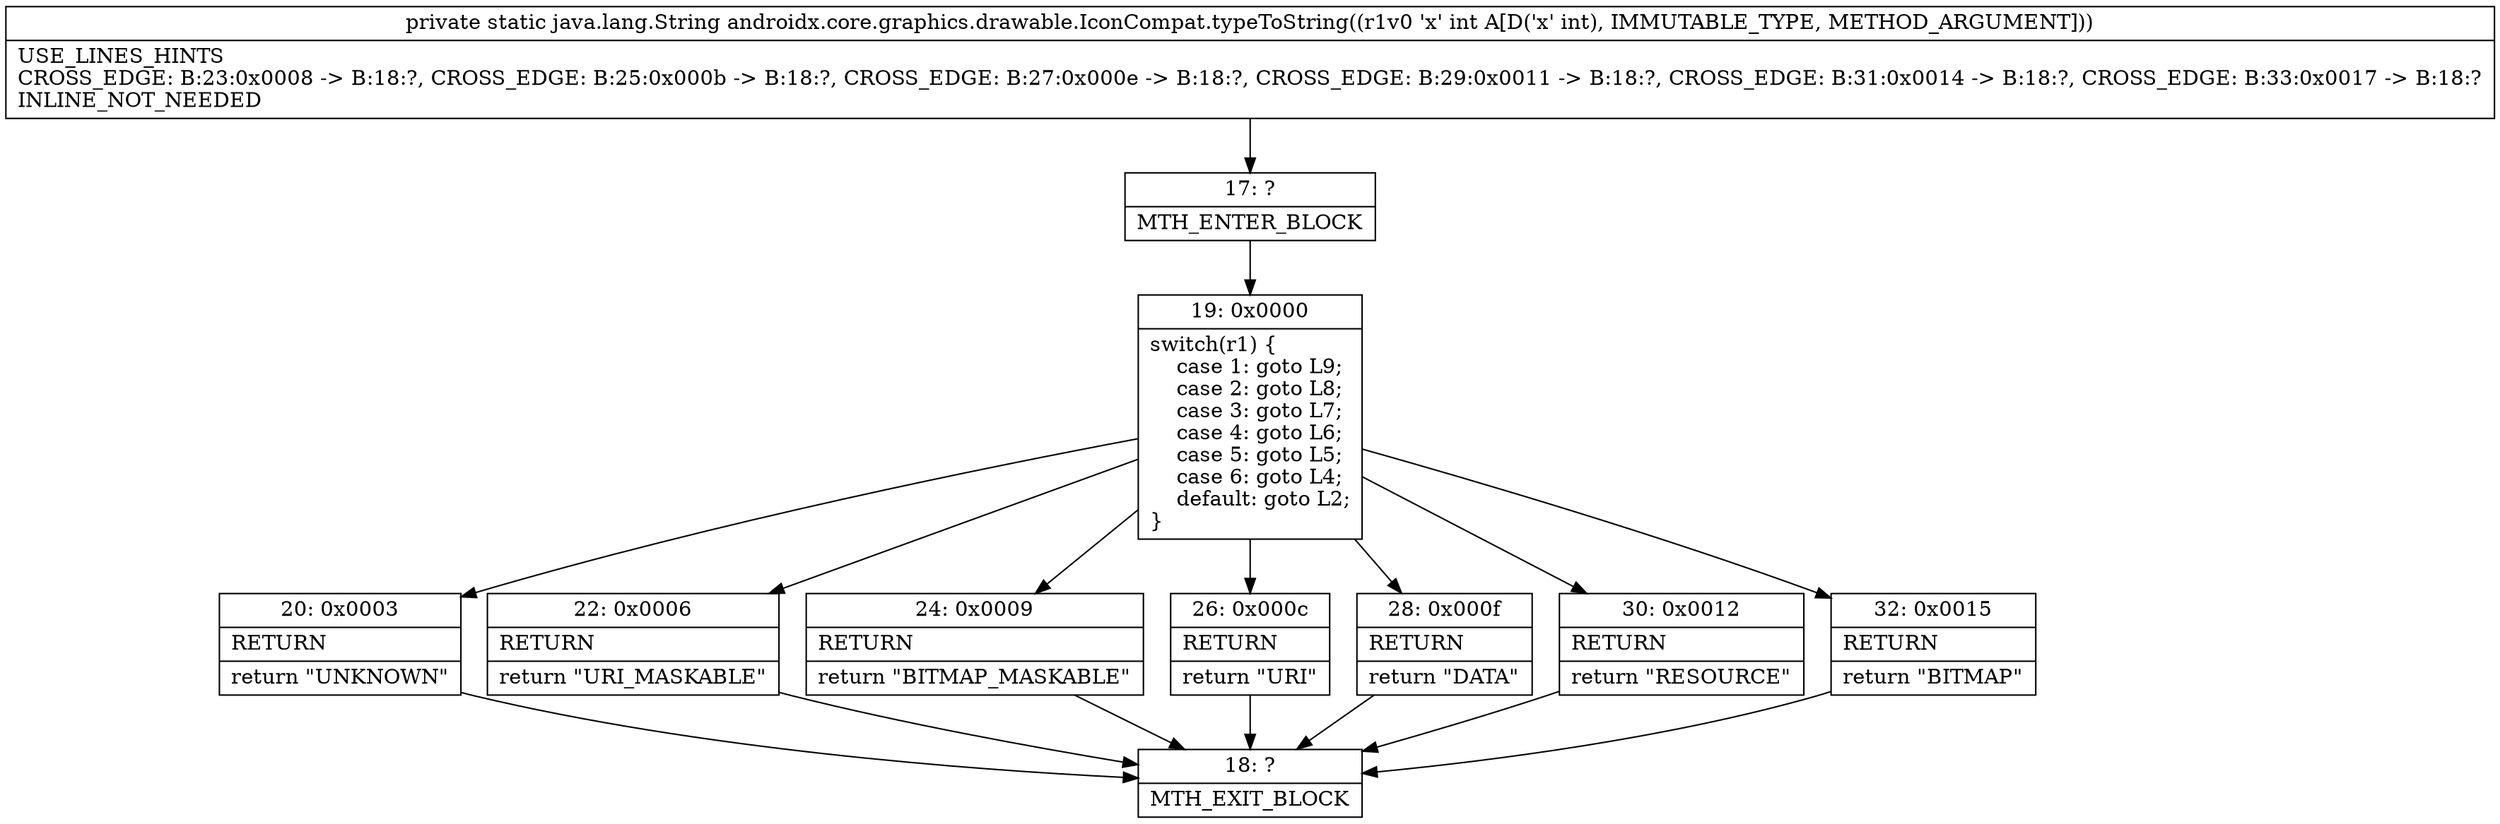 digraph "CFG forandroidx.core.graphics.drawable.IconCompat.typeToString(I)Ljava\/lang\/String;" {
Node_17 [shape=record,label="{17\:\ ?|MTH_ENTER_BLOCK\l}"];
Node_19 [shape=record,label="{19\:\ 0x0000|switch(r1) \{\l    case 1: goto L9;\l    case 2: goto L8;\l    case 3: goto L7;\l    case 4: goto L6;\l    case 5: goto L5;\l    case 6: goto L4;\l    default: goto L2;\l\}\l}"];
Node_20 [shape=record,label="{20\:\ 0x0003|RETURN\l|return \"UNKNOWN\"\l}"];
Node_18 [shape=record,label="{18\:\ ?|MTH_EXIT_BLOCK\l}"];
Node_22 [shape=record,label="{22\:\ 0x0006|RETURN\l|return \"URI_MASKABLE\"\l}"];
Node_24 [shape=record,label="{24\:\ 0x0009|RETURN\l|return \"BITMAP_MASKABLE\"\l}"];
Node_26 [shape=record,label="{26\:\ 0x000c|RETURN\l|return \"URI\"\l}"];
Node_28 [shape=record,label="{28\:\ 0x000f|RETURN\l|return \"DATA\"\l}"];
Node_30 [shape=record,label="{30\:\ 0x0012|RETURN\l|return \"RESOURCE\"\l}"];
Node_32 [shape=record,label="{32\:\ 0x0015|RETURN\l|return \"BITMAP\"\l}"];
MethodNode[shape=record,label="{private static java.lang.String androidx.core.graphics.drawable.IconCompat.typeToString((r1v0 'x' int A[D('x' int), IMMUTABLE_TYPE, METHOD_ARGUMENT]))  | USE_LINES_HINTS\lCROSS_EDGE: B:23:0x0008 \-\> B:18:?, CROSS_EDGE: B:25:0x000b \-\> B:18:?, CROSS_EDGE: B:27:0x000e \-\> B:18:?, CROSS_EDGE: B:29:0x0011 \-\> B:18:?, CROSS_EDGE: B:31:0x0014 \-\> B:18:?, CROSS_EDGE: B:33:0x0017 \-\> B:18:?\lINLINE_NOT_NEEDED\l}"];
MethodNode -> Node_17;Node_17 -> Node_19;
Node_19 -> Node_20;
Node_19 -> Node_22;
Node_19 -> Node_24;
Node_19 -> Node_26;
Node_19 -> Node_28;
Node_19 -> Node_30;
Node_19 -> Node_32;
Node_20 -> Node_18;
Node_22 -> Node_18;
Node_24 -> Node_18;
Node_26 -> Node_18;
Node_28 -> Node_18;
Node_30 -> Node_18;
Node_32 -> Node_18;
}

